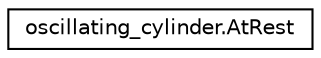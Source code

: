 digraph "Graphical Class Hierarchy"
{
 // LATEX_PDF_SIZE
  edge [fontname="Helvetica",fontsize="10",labelfontname="Helvetica",labelfontsize="10"];
  node [fontname="Helvetica",fontsize="10",shape=record];
  rankdir="LR";
  Node0 [label="oscillating_cylinder.AtRest",height=0.2,width=0.4,color="black", fillcolor="white", style="filled",URL="$df/de3/classoscillating__cylinder_1_1AtRest.html",tooltip=" "];
}
